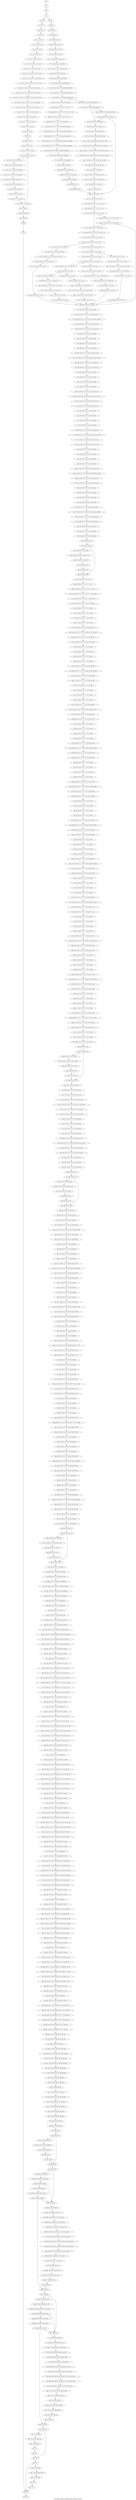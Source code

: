 digraph G {
graph [label="Control-flow-graph for register allocator (function _report)"]
0[label="0, 0: "];
1[label="1, 1: "];
2[label="2, 2: "];
3[label="3, 3: "];
4[label="4, 6: 0 1 "];
5[label="5, 7: 0 1 2 3 "];
6[label="6, 8: 0 1 2 3 "];
7[label="7, 9: 0 1 4 5 "];
8[label="8, 10: 0 1 4 5 6 7 "];
9[label="9, 11: 0 1 4 5 6 7 8 9 "];
10[label="10, 12: 0 1 4 5 8 9 "];
11[label="11, 13: 0 1 4 5 10 11 "];
12[label="12, 15: 0 1 4 5 10 11 12 13 "];
13[label="13, 16: 0 1 4 5 10 11 12 13 14 15 "];
14[label="14, 18: 0 1 4 5 10 11 14 15 16 17 "];
15[label="15, 19: 0 1 4 5 10 11 14 15 16 17 18 19 "];
16[label="16, 21: 0 1 4 5 10 11 14 15 18 19 20 21 "];
17[label="17, 22: 0 1 4 5 10 11 14 15 18 19 20 21 22 23 "];
18[label="18, 25: 0 1 4 5 10 11 14 15 18 19 22 23 24 25 "];
19[label="19, 26: 0 1 4 5 10 11 14 15 18 19 22 23 24 25 26 27 "];
20[label="20, 27: 0 1 4 5 10 11 14 15 18 19 22 23 24 25 26 27 28 29 "];
21[label="21, 28: 0 1 4 5 10 11 14 15 18 19 22 23 24 25 28 29 "];
22[label="22, 29: 0 1 10 11 14 15 18 19 22 23 24 25 28 29 "];
23[label="23, 30: 0 1 14 15 18 19 22 23 24 25 28 29 "];
24[label="24, 31: 0 1 18 19 22 23 24 25 28 29 "];
25[label="25, 32: 0 1 22 23 24 25 28 29 "];
26[label="26, 33: 0 1 24 25 28 29 "];
27[label="27, 34: 0 1 28 29 "];
28[label="28, 35: 0 1 "];
29[label="29, 39: 0 1 30 31 "];
30[label="30, 44: 30 31 32 33 "];
31[label="31, 732: 30 31 32 33 34 35 "];
32[label="32, 37: 30 31 32 33 34 35 "];
33[label="33, 41: 30 31 32 33 34 35 36 37 "];
34[label="34, 42: 30 31 32 33 34 35 36 37 38 "];
35[label="35, 43: 30 31 32 33 34 35 38 39 40 "];
36[label="36, 45: 30 31 32 33 34 35 39 40 41 42 "];
37[label="37, 46: 30 31 32 33 34 35 39 40 41 42 "];
38[label="38, 47: 30 31 32 33 34 35 41 42 "];
39[label="39, 48: 30 31 32 33 34 35 "];
40[label="40, 51: 30 31 32 33 34 35 "];
41[label="41, 53: 30 31 32 33 34 35 "];
42[label="42, 54: 30 31 32 33 34 35 "];
43[label="43, 57: 43 44 "];
44[label="44, 58: 43 44 45 46 "];
45[label="45, 59: 45 46 "];
46[label="46, 60: "];
47[label="47, 61: "];
48[label="48, 62: "];
49[label="49, 63: 47 "];
50[label="50, 64: 47 48 "];
51[label="51, 65: 48 49 50 "];
52[label="52, 67: 49 50 51 52 "];
53[label="53, 68: 49 50 51 52 53 54 "];
54[label="54, 69: 49 50 51 52 53 54 "];
55[label="55, 70: 49 50 51 52 55 56 "];
56[label="56, 71: 49 50 51 52 55 56 57 58 "];
57[label="57, 72: 49 50 51 52 57 58 59 60 "];
58[label="58, 73: 49 50 51 52 57 58 59 60 61 62 "];
59[label="59, 74: 49 50 51 52 57 58 61 62 "];
60[label="60, 75: 49 50 51 52 57 58 63 64 "];
61[label="61, 76: 49 50 51 52 57 58 63 64 65 66 "];
62[label="62, 735: 49 50 51 52 57 58 65 66 67 68 69 70 "];
63[label="63, 77: 49 50 51 52 57 58 65 66 67 68 69 70 "];
64[label="64, 78: 49 50 51 52 57 58 65 66 67 68 69 70 "];
65[label="65, 82: 49 50 51 52 57 58 67 68 69 70 "];
66[label="66, 83: 49 50 51 52 57 58 71 72 73 74 "];
67[label="67, 84: 49 50 51 52 57 58 71 72 73 74 75 76 77 78 "];
68[label="68, 85: 49 50 51 52 71 72 73 74 75 76 77 78 "];
69[label="69, 86: 49 50 51 52 71 72 73 74 79 80 81 82 "];
70[label="70, 87: 49 50 51 52 71 72 73 74 79 80 81 82 83 84 "];
71[label="71, 88: 49 50 51 52 71 72 73 74 79 80 81 82 83 84 85 86 "];
72[label="72, 89: 49 50 51 52 71 72 73 74 79 80 81 82 85 86 87 88 "];
73[label="73, 90: 49 50 51 52 71 72 73 74 79 80 81 82 85 86 87 88 89 90 "];
74[label="74, 91: 49 50 51 52 71 72 73 74 79 80 81 82 85 86 87 88 89 90 "];
75[label="75, 92: 49 50 51 52 79 80 81 82 85 86 87 88 89 90 "];
76[label="76, 93: 49 50 51 52 85 86 87 88 89 90 "];
77[label="77, 94: 49 50 51 52 87 88 89 90 "];
78[label="78, 95: 49 50 51 52 87 88 "];
79[label="79, 96: 49 50 51 52 87 88 91 92 "];
80[label="80, 97: 49 50 51 52 91 92 93 94 "];
81[label="81, 98: 49 50 51 52 93 94 "];
82[label="82, 99: 49 50 51 52 "];
83[label="83, 100: 49 50 51 52 "];
84[label="84, 101: 49 50 51 52 65 66 67 68 69 70 "];
85[label="85, 102: 49 50 51 52 65 66 67 68 69 70 "];
86[label="86, 105: 49 50 51 52 65 66 67 68 69 70 "];
87[label="87, 106: 49 50 51 52 67 68 69 70 "];
88[label="88, 108: 49 50 51 52 67 68 69 70 "];
89[label="89, 110: 49 50 51 52 67 68 69 70 "];
90[label="90, 111: 49 50 51 52 95 96 97 98 "];
91[label="91, 112: 49 50 51 52 95 96 97 98 99 100 "];
92[label="92, 113: 49 50 51 52 95 96 97 98 99 100 101 102 "];
93[label="93, 114: 49 50 51 52 95 96 97 98 101 102 103 104 "];
94[label="94, 115: 49 50 51 52 95 96 97 98 101 102 103 104 105 106 "];
95[label="95, 116: 49 50 51 52 95 96 97 98 101 102 103 104 105 106 "];
96[label="96, 117: 49 50 51 52 101 102 103 104 105 106 "];
97[label="97, 118: 49 50 51 52 103 104 105 106 "];
98[label="98, 119: 49 50 51 52 103 104 "];
99[label="99, 120: 49 50 51 52 103 104 107 108 "];
100[label="100, 121: 49 50 51 52 107 108 109 110 "];
101[label="101, 122: 49 50 51 52 109 110 "];
102[label="102, 123: 49 50 51 52 "];
103[label="103, 125: 49 50 51 52 "];
104[label="104, 127: 49 50 51 52 111 112 "];
105[label="105, 128: 49 50 51 52 111 112 113 114 "];
106[label="106, 736: 49 50 51 52 113 114 115 116 "];
107[label="107, 130: 49 50 51 52 113 114 115 116 "];
108[label="108, 134: 49 50 51 52 113 114 115 116 "];
109[label="109, 135: 49 50 51 52 113 114 115 116 "];
110[label="110, 137: 49 50 51 52 113 114 115 116 "];
111[label="111, 139: 49 50 51 52 113 114 115 116 117 118 "];
112[label="112, 140: 49 50 51 52 113 114 117 118 "];
113[label="113, 141: 49 50 51 52 113 114 117 118 "];
114[label="114, 142: 49 50 51 52 113 114 117 118 "];
115[label="115, 143: 49 50 51 52 113 114 117 118 "];
116[label="116, 144: 49 50 51 52 113 114 117 118 "];
117[label="117, 145: 49 50 51 52 113 114 117 118 "];
118[label="118, 146: 49 50 51 52 113 114 117 118 "];
119[label="119, 147: 49 50 51 52 113 114 "];
120[label="120, 148: 49 50 51 52 113 114 "];
121[label="121, 149: 49 50 51 52 113 114 "];
122[label="122, 150: 49 50 51 52 113 114 119 120 "];
123[label="123, 151: 49 50 51 52 113 114 119 120 121 122 "];
124[label="124, 152: 49 50 51 52 113 114 121 122 "];
125[label="125, 153: 49 50 51 52 113 114 "];
126[label="126, 154: 49 50 51 52 113 114 "];
127[label="127, 155: 49 50 51 52 113 114 "];
128[label="128, 156: 49 50 51 52 113 114 123 124 "];
129[label="129, 157: 49 50 51 52 113 114 123 124 125 126 "];
130[label="130, 158: 49 50 51 52 113 114 125 126 "];
131[label="131, 159: 49 50 51 52 113 114 "];
132[label="132, 160: 49 50 51 52 113 114 "];
133[label="133, 161: 49 50 51 52 113 114 "];
134[label="134, 162: 49 50 51 52 113 114 127 128 "];
135[label="135, 163: 49 50 51 52 113 114 127 128 129 130 "];
136[label="136, 164: 49 50 51 52 113 114 129 130 "];
137[label="137, 165: 49 50 51 52 113 114 "];
138[label="138, 166: 49 50 51 52 113 114 "];
139[label="139, 167: 49 50 51 52 113 114 "];
140[label="140, 168: 49 50 51 52 113 114 131 132 "];
141[label="141, 169: 49 50 51 52 113 114 131 132 133 134 "];
142[label="142, 170: 49 50 51 52 113 114 133 134 "];
143[label="143, 171: 49 50 51 52 113 114 "];
144[label="144, 172: 49 50 51 52 113 114 "];
145[label="145, 173: 49 50 51 52 113 114 "];
146[label="146, 174: 49 50 51 52 113 114 135 136 "];
147[label="147, 175: 49 50 51 52 113 114 135 136 137 138 "];
148[label="148, 176: 49 50 51 52 113 114 137 138 "];
149[label="149, 177: 49 50 51 52 113 114 "];
150[label="150, 180: 49 50 51 52 113 114 "];
151[label="151, 181: 49 50 51 52 113 114 139 140 "];
152[label="152, 182: 49 50 51 52 113 114 139 140 141 142 "];
153[label="153, 183: 49 50 51 52 113 114 141 142 143 144 145 146 "];
154[label="154, 184: 49 50 51 52 141 142 143 144 145 146 "];
155[label="155, 185: 49 50 51 52 141 142 143 144 145 146 "];
156[label="156, 186: 49 50 51 52 143 144 145 146 "];
157[label="157, 187: 49 50 51 52 143 144 145 146 "];
158[label="158, 188: 49 50 51 52 143 144 145 146 "];
159[label="159, 189: 49 50 51 52 143 144 145 146 "];
160[label="160, 190: 49 50 51 52 143 144 145 146 147 148 "];
161[label="161, 191: 49 50 51 52 143 144 145 146 147 148 149 150 "];
162[label="162, 193: 49 50 51 52 143 144 145 146 149 150 "];
163[label="163, 194: 49 50 51 52 143 144 145 146 149 150 "];
164[label="164, 195: 49 50 51 52 143 144 145 146 "];
165[label="165, 196: 49 50 51 52 143 144 145 146 "];
166[label="166, 197: 49 50 51 52 143 144 145 146 "];
167[label="167, 198: 49 50 51 52 143 144 145 146 "];
168[label="168, 199: 49 50 51 52 143 144 145 146 151 152 "];
169[label="169, 200: 49 50 51 52 143 144 145 146 151 152 153 154 "];
170[label="170, 202: 49 50 51 52 143 144 145 146 153 154 "];
171[label="171, 203: 49 50 51 52 143 144 145 146 153 154 "];
172[label="172, 204: 49 50 51 52 143 144 145 146 "];
173[label="173, 205: 49 50 51 52 143 144 145 146 "];
174[label="174, 206: 49 50 51 52 143 144 145 146 "];
175[label="175, 207: 49 50 51 52 143 144 145 146 "];
176[label="176, 208: 49 50 51 52 143 144 145 146 155 156 "];
177[label="177, 209: 49 50 51 52 143 144 145 146 155 156 157 158 "];
178[label="178, 211: 49 50 51 52 143 144 145 146 157 158 "];
179[label="179, 212: 49 50 51 52 143 144 145 146 157 158 "];
180[label="180, 213: 49 50 51 52 143 144 145 146 "];
181[label="181, 214: 49 50 51 52 143 144 145 146 "];
182[label="182, 215: 49 50 51 52 143 144 145 146 "];
183[label="183, 216: 49 50 51 52 143 144 145 146 "];
184[label="184, 217: 49 50 51 52 143 144 145 146 159 160 "];
185[label="185, 218: 49 50 51 52 143 144 145 146 159 160 161 162 "];
186[label="186, 220: 49 50 51 52 143 144 145 146 161 162 "];
187[label="187, 221: 49 50 51 52 143 144 145 146 161 162 "];
188[label="188, 222: 49 50 51 52 143 144 145 146 "];
189[label="189, 223: 49 50 51 52 143 144 145 146 "];
190[label="190, 224: 49 50 51 52 143 144 145 146 "];
191[label="191, 225: 49 50 51 52 143 144 145 146 "];
192[label="192, 226: 49 50 51 52 143 144 145 146 163 164 "];
193[label="193, 227: 49 50 51 52 143 144 145 146 163 164 165 166 "];
194[label="194, 229: 49 50 51 52 143 144 145 146 165 166 "];
195[label="195, 230: 49 50 51 52 143 144 145 146 165 166 "];
196[label="196, 231: 49 50 51 52 143 144 145 146 "];
197[label="197, 232: 49 50 51 52 143 144 145 146 "];
198[label="198, 233: 49 50 51 52 143 144 145 146 "];
199[label="199, 234: 49 50 51 52 "];
200[label="200, 235: 49 50 51 52 "];
201[label="201, 238: 49 50 51 52 167 168 "];
202[label="202, 239: 49 50 51 52 167 168 169 170 "];
203[label="203, 240: 49 50 51 52 169 170 "];
204[label="204, 241: 49 50 51 52 "];
205[label="205, 243: 49 50 51 52 "];
206[label="206, 244: 49 50 51 52 "];
207[label="207, 247: 49 50 51 52 171 172 "];
208[label="208, 249: 49 50 51 52 171 172 173 174 "];
209[label="209, 250: 49 50 51 52 171 172 173 174 175 176 "];
210[label="210, 251: 49 50 51 52 171 172 175 176 177 178 179 180 "];
211[label="211, 252: 49 50 51 52 175 176 177 178 179 180 "];
212[label="212, 253: 49 50 51 52 175 176 177 178 179 180 "];
213[label="213, 254: 49 50 51 52 177 178 179 180 "];
214[label="214, 255: 49 50 51 52 177 178 179 180 "];
215[label="215, 256: 49 50 51 52 177 178 179 180 "];
216[label="216, 257: 49 50 51 52 177 178 179 180 "];
217[label="217, 258: 49 50 51 52 177 178 179 180 181 182 "];
218[label="218, 259: 49 50 51 52 177 178 179 180 181 182 183 184 "];
219[label="219, 261: 49 50 51 52 177 178 179 180 183 184 "];
220[label="220, 262: 49 50 51 52 177 178 179 180 183 184 "];
221[label="221, 263: 49 50 51 52 177 178 179 180 "];
222[label="222, 264: 49 50 51 52 177 178 179 180 "];
223[label="223, 265: 49 50 51 52 177 178 179 180 "];
224[label="224, 266: 49 50 51 52 177 178 179 180 "];
225[label="225, 267: 49 50 51 52 177 178 179 180 185 186 "];
226[label="226, 268: 49 50 51 52 177 178 179 180 185 186 187 188 "];
227[label="227, 270: 49 50 51 52 177 178 179 180 187 188 "];
228[label="228, 271: 49 50 51 52 177 178 179 180 187 188 "];
229[label="229, 272: 49 50 51 52 177 178 179 180 "];
230[label="230, 273: 49 50 51 52 177 178 179 180 "];
231[label="231, 274: 49 50 51 52 177 178 179 180 "];
232[label="232, 275: 49 50 51 52 177 178 179 180 "];
233[label="233, 276: 49 50 51 52 177 178 179 180 189 190 "];
234[label="234, 277: 49 50 51 52 177 178 179 180 189 190 191 192 "];
235[label="235, 279: 49 50 51 52 177 178 179 180 191 192 "];
236[label="236, 280: 49 50 51 52 177 178 179 180 191 192 "];
237[label="237, 281: 49 50 51 52 177 178 179 180 "];
238[label="238, 282: 49 50 51 52 177 178 179 180 "];
239[label="239, 283: 49 50 51 52 177 178 179 180 "];
240[label="240, 284: 49 50 51 52 177 178 179 180 "];
241[label="241, 285: 49 50 51 52 177 178 179 180 193 194 "];
242[label="242, 286: 49 50 51 52 177 178 179 180 193 194 195 196 "];
243[label="243, 288: 49 50 51 52 177 178 179 180 195 196 "];
244[label="244, 289: 49 50 51 52 177 178 179 180 195 196 "];
245[label="245, 290: 49 50 51 52 177 178 179 180 "];
246[label="246, 291: 49 50 51 52 177 178 179 180 "];
247[label="247, 292: 49 50 51 52 177 178 179 180 "];
248[label="248, 293: 49 50 51 52 177 178 179 180 "];
249[label="249, 294: 49 50 51 52 177 178 179 180 197 198 "];
250[label="250, 295: 49 50 51 52 177 178 179 180 197 198 199 200 "];
251[label="251, 297: 49 50 51 52 177 178 179 180 199 200 "];
252[label="252, 298: 49 50 51 52 177 178 179 180 199 200 "];
253[label="253, 299: 49 50 51 52 177 178 179 180 "];
254[label="254, 300: 49 50 51 52 177 178 179 180 "];
255[label="255, 301: 49 50 51 52 177 178 179 180 "];
256[label="256, 302: 49 50 51 52 177 178 179 180 "];
257[label="257, 303: 49 50 51 52 177 178 179 180 201 202 "];
258[label="258, 304: 49 50 51 52 177 178 179 180 201 202 203 204 "];
259[label="259, 306: 49 50 51 52 177 178 179 180 203 204 "];
260[label="260, 307: 49 50 51 52 177 178 179 180 203 204 "];
261[label="261, 308: 49 50 51 52 177 178 179 180 "];
262[label="262, 309: 49 50 51 52 177 178 179 180 "];
263[label="263, 310: 49 50 51 52 177 178 179 180 "];
264[label="264, 311: 49 50 51 52 177 178 179 180 "];
265[label="265, 312: 49 50 51 52 177 178 179 180 205 206 "];
266[label="266, 313: 49 50 51 52 177 178 179 180 205 206 207 208 "];
267[label="267, 315: 49 50 51 52 177 178 179 180 207 208 "];
268[label="268, 316: 49 50 51 52 177 178 179 180 207 208 "];
269[label="269, 317: 49 50 51 52 177 178 179 180 "];
270[label="270, 318: 49 50 51 52 177 178 179 180 "];
271[label="271, 319: 49 50 51 52 177 178 179 180 "];
272[label="272, 320: 49 50 51 52 177 178 179 180 "];
273[label="273, 321: 49 50 51 52 177 178 179 180 209 210 "];
274[label="274, 322: 49 50 51 52 177 178 179 180 209 210 211 212 "];
275[label="275, 324: 49 50 51 52 177 178 179 180 211 212 "];
276[label="276, 325: 49 50 51 52 177 178 179 180 211 212 "];
277[label="277, 326: 49 50 51 52 177 178 179 180 "];
278[label="278, 327: 49 50 51 52 177 178 179 180 "];
279[label="279, 328: 49 50 51 52 177 178 179 180 "];
280[label="280, 329: 49 50 51 52 177 178 179 180 "];
281[label="281, 330: 49 50 51 52 177 178 179 180 213 214 "];
282[label="282, 331: 49 50 51 52 177 178 179 180 213 214 215 216 "];
283[label="283, 333: 49 50 51 52 177 178 179 180 215 216 "];
284[label="284, 334: 49 50 51 52 177 178 179 180 215 216 "];
285[label="285, 335: 49 50 51 52 177 178 179 180 "];
286[label="286, 336: 49 50 51 52 177 178 179 180 "];
287[label="287, 337: 49 50 51 52 177 178 179 180 "];
288[label="288, 338: 49 50 51 52 177 178 179 180 "];
289[label="289, 339: 49 50 51 52 177 178 179 180 217 218 "];
290[label="290, 340: 49 50 51 52 177 178 179 180 217 218 219 220 "];
291[label="291, 342: 49 50 51 52 177 178 179 180 219 220 "];
292[label="292, 343: 49 50 51 52 177 178 179 180 219 220 "];
293[label="293, 344: 49 50 51 52 177 178 179 180 "];
294[label="294, 345: 49 50 51 52 177 178 179 180 "];
295[label="295, 346: 49 50 51 52 177 178 179 180 "];
296[label="296, 347: 49 50 51 52 177 178 179 180 "];
297[label="297, 348: 49 50 51 52 177 178 179 180 221 222 "];
298[label="298, 349: 49 50 51 52 177 178 179 180 221 222 223 224 "];
299[label="299, 351: 49 50 51 52 177 178 179 180 223 224 "];
300[label="300, 352: 49 50 51 52 177 178 179 180 223 224 "];
301[label="301, 353: 49 50 51 52 177 178 179 180 "];
302[label="302, 354: 49 50 51 52 177 178 179 180 "];
303[label="303, 355: 49 50 51 52 177 178 179 180 "];
304[label="304, 356: 49 50 51 52 "];
305[label="305, 357: 49 50 51 52 "];
306[label="306, 360: 49 50 51 52 225 226 "];
307[label="307, 361: 49 50 51 52 225 226 227 228 "];
308[label="308, 362: 49 50 51 52 227 228 "];
309[label="309, 363: 49 50 51 52 "];
310[label="310, 365: 49 50 51 52 "];
311[label="311, 366: 49 50 51 52 "];
312[label="312, 368: 49 50 51 52 229 230 "];
313[label="313, 369: 49 50 51 52 229 230 231 232 "];
314[label="314, 371: 49 50 51 52 231 232 233 234 "];
315[label="315, 372: 49 50 51 52 231 232 233 234 235 236 "];
316[label="316, 373: 49 50 51 52 231 232 235 236 237 238 239 240 "];
317[label="317, 374: 49 50 51 52 235 236 237 238 239 240 "];
318[label="318, 375: 49 50 51 52 235 236 237 238 239 240 "];
319[label="319, 376: 49 50 51 52 237 238 239 240 "];
320[label="320, 377: 49 50 51 52 237 238 239 240 "];
321[label="321, 378: 49 50 51 52 237 238 239 240 "];
322[label="322, 379: 49 50 51 52 237 238 239 240 "];
323[label="323, 380: 49 50 51 52 237 238 239 240 241 242 "];
324[label="324, 381: 49 50 51 52 237 238 239 240 241 242 243 244 "];
325[label="325, 383: 49 50 51 52 237 238 239 240 243 244 "];
326[label="326, 384: 49 50 51 52 237 238 239 240 243 244 "];
327[label="327, 385: 49 50 51 52 237 238 239 240 "];
328[label="328, 386: 49 50 51 52 237 238 239 240 "];
329[label="329, 387: 49 50 51 52 237 238 239 240 "];
330[label="330, 388: 49 50 51 52 "];
331[label="331, 389: 49 50 51 52 "];
332[label="332, 392: 49 50 51 52 245 246 "];
333[label="333, 393: 49 50 51 52 245 246 247 248 "];
334[label="334, 394: 49 50 51 52 247 248 "];
335[label="335, 395: 49 50 51 52 "];
336[label="336, 397: 49 50 51 52 "];
337[label="337, 398: 49 50 51 52 "];
338[label="338, 400: 49 50 51 52 249 250 "];
339[label="339, 401: 49 50 51 52 249 250 251 252 "];
340[label="340, 403: 49 50 51 52 251 252 253 254 "];
341[label="341, 404: 49 50 51 52 251 252 253 254 255 256 "];
342[label="342, 405: 49 50 51 52 251 252 255 256 257 258 259 260 "];
343[label="343, 406: 49 50 51 52 255 256 257 258 259 260 "];
344[label="344, 407: 49 50 51 52 255 256 257 258 259 260 "];
345[label="345, 408: 49 50 51 52 257 258 259 260 "];
346[label="346, 409: 49 50 51 52 257 258 259 260 "];
347[label="347, 410: 49 50 51 52 257 258 259 260 "];
348[label="348, 411: 49 50 51 52 257 258 259 260 "];
349[label="349, 412: 49 50 51 52 257 258 259 260 261 262 "];
350[label="350, 413: 49 50 51 52 257 258 259 260 261 262 263 264 "];
351[label="351, 415: 49 50 51 52 257 258 259 260 263 264 "];
352[label="352, 416: 49 50 51 52 257 258 259 260 263 264 "];
353[label="353, 417: 49 50 51 52 257 258 259 260 "];
354[label="354, 418: 49 50 51 52 257 258 259 260 "];
355[label="355, 419: 49 50 51 52 257 258 259 260 "];
356[label="356, 420: 49 50 51 52 257 258 259 260 "];
357[label="357, 421: 49 50 51 52 257 258 259 260 265 266 "];
358[label="358, 422: 49 50 51 52 257 258 259 260 265 266 267 268 "];
359[label="359, 424: 49 50 51 52 257 258 259 260 267 268 "];
360[label="360, 425: 49 50 51 52 257 258 259 260 267 268 "];
361[label="361, 426: 49 50 51 52 257 258 259 260 "];
362[label="362, 427: 49 50 51 52 257 258 259 260 "];
363[label="363, 428: 49 50 51 52 257 258 259 260 "];
364[label="364, 429: 49 50 51 52 257 258 259 260 "];
365[label="365, 430: 49 50 51 52 257 258 259 260 269 270 "];
366[label="366, 431: 49 50 51 52 257 258 259 260 269 270 271 272 "];
367[label="367, 433: 49 50 51 52 257 258 259 260 271 272 "];
368[label="368, 434: 49 50 51 52 257 258 259 260 271 272 "];
369[label="369, 435: 49 50 51 52 257 258 259 260 "];
370[label="370, 436: 49 50 51 52 257 258 259 260 "];
371[label="371, 437: 49 50 51 52 257 258 259 260 "];
372[label="372, 438: 49 50 51 52 257 258 259 260 "];
373[label="373, 439: 49 50 51 52 257 258 259 260 273 274 "];
374[label="374, 440: 49 50 51 52 257 258 259 260 273 274 275 276 "];
375[label="375, 442: 49 50 51 52 257 258 259 260 275 276 "];
376[label="376, 443: 49 50 51 52 257 258 259 260 275 276 "];
377[label="377, 444: 49 50 51 52 257 258 259 260 "];
378[label="378, 445: 49 50 51 52 257 258 259 260 "];
379[label="379, 446: 49 50 51 52 257 258 259 260 "];
380[label="380, 447: 49 50 51 52 257 258 259 260 "];
381[label="381, 448: 49 50 51 52 257 258 259 260 277 278 "];
382[label="382, 449: 49 50 51 52 257 258 259 260 277 278 279 280 "];
383[label="383, 451: 49 50 51 52 257 258 259 260 279 280 "];
384[label="384, 452: 49 50 51 52 257 258 259 260 279 280 "];
385[label="385, 453: 49 50 51 52 257 258 259 260 "];
386[label="386, 454: 49 50 51 52 257 258 259 260 "];
387[label="387, 455: 49 50 51 52 257 258 259 260 "];
388[label="388, 456: 49 50 51 52 257 258 259 260 "];
389[label="389, 457: 49 50 51 52 257 258 259 260 281 282 "];
390[label="390, 458: 49 50 51 52 257 258 259 260 281 282 283 284 "];
391[label="391, 460: 49 50 51 52 257 258 259 260 283 284 "];
392[label="392, 461: 49 50 51 52 257 258 259 260 283 284 "];
393[label="393, 462: 49 50 51 52 257 258 259 260 "];
394[label="394, 463: 49 50 51 52 257 258 259 260 "];
395[label="395, 464: 49 50 51 52 257 258 259 260 "];
396[label="396, 465: 49 50 51 52 257 258 259 260 "];
397[label="397, 466: 49 50 51 52 257 258 259 260 285 286 "];
398[label="398, 467: 49 50 51 52 257 258 259 260 285 286 287 288 "];
399[label="399, 469: 49 50 51 52 257 258 259 260 287 288 "];
400[label="400, 470: 49 50 51 52 257 258 259 260 287 288 "];
401[label="401, 471: 49 50 51 52 257 258 259 260 "];
402[label="402, 472: 49 50 51 52 257 258 259 260 "];
403[label="403, 473: 49 50 51 52 257 258 259 260 "];
404[label="404, 474: 49 50 51 52 "];
405[label="405, 475: 49 50 51 52 "];
406[label="406, 478: 49 50 51 52 289 290 "];
407[label="407, 479: 49 50 51 52 289 290 291 292 "];
408[label="408, 480: 49 50 51 52 291 292 "];
409[label="409, 481: 49 50 51 52 "];
410[label="410, 483: 49 50 51 52 "];
411[label="411, 484: 49 50 51 52 "];
412[label="412, 485: 49 50 51 52 293 294 "];
413[label="413, 486: 49 50 51 52 293 294 295 296 "];
414[label="414, 488: 49 50 51 52 295 296 297 298 "];
415[label="415, 490: 49 50 51 52 295 296 297 298 299 "];
416[label="416, 491: 49 50 51 52 295 296 297 298 299 300 301 "];
417[label="417, 492: 49 50 51 52 295 296 297 298 300 301 "];
418[label="418, 493: 49 50 51 52 295 296 297 298 300 301 "];
419[label="419, 494: 49 50 51 52 297 298 300 301 "];
420[label="420, 495: 49 50 51 52 297 298 300 301 "];
421[label="421, 496: 49 50 51 52 297 298 "];
422[label="422, 497: 49 50 51 52 297 298 302 303 "];
423[label="423, 498: 49 50 51 52 297 298 302 303 304 305 "];
424[label="424, 501: 49 50 51 52 297 298 304 305 306 307 "];
425[label="425, 502: 49 50 51 52 297 298 304 305 306 307 308 "];
426[label="426, 503: 49 50 51 52 297 298 304 305 306 307 308 309 310 "];
427[label="427, 504: 49 50 51 52 297 298 304 305 306 307 309 310 "];
428[label="428, 505: 49 50 51 52 297 298 304 305 306 307 309 310 "];
429[label="429, 506: 49 50 51 52 297 298 306 307 309 310 "];
430[label="430, 507: 49 50 51 52 297 298 306 307 309 310 "];
431[label="431, 508: 49 50 51 52 297 298 306 307 "];
432[label="432, 509: 49 50 51 52 297 298 306 307 311 312 "];
433[label="433, 510: 49 50 51 52 297 298 306 307 311 312 313 314 "];
434[label="434, 513: 49 50 51 52 297 298 306 307 313 314 315 316 "];
435[label="435, 514: 49 50 51 52 297 298 306 307 313 314 315 316 317 "];
436[label="436, 515: 49 50 51 52 297 298 306 307 313 314 317 318 319 "];
437[label="437, 516: 49 50 51 52 297 298 306 307 313 314 318 319 "];
438[label="438, 517: 49 50 51 52 297 298 306 307 313 314 318 319 "];
439[label="439, 518: 49 50 51 52 297 298 306 307 318 319 "];
440[label="440, 519: 49 50 51 52 297 298 306 307 318 319 "];
441[label="441, 520: 49 50 51 52 297 298 306 307 "];
442[label="442, 521: 49 50 51 52 297 298 306 307 320 321 "];
443[label="443, 522: 49 50 51 52 297 298 306 307 320 321 322 323 "];
444[label="444, 525: 49 50 51 52 297 298 306 307 322 323 324 325 "];
445[label="445, 526: 49 50 51 52 297 298 306 307 322 323 324 325 326 "];
446[label="446, 527: 49 50 51 52 297 298 306 307 322 323 326 327 328 "];
447[label="447, 528: 49 50 51 52 297 298 306 307 322 323 327 328 "];
448[label="448, 529: 49 50 51 52 297 298 306 307 322 323 327 328 "];
449[label="449, 530: 49 50 51 52 297 298 306 307 327 328 "];
450[label="450, 531: 49 50 51 52 297 298 306 307 327 328 "];
451[label="451, 532: 49 50 51 52 297 298 306 307 "];
452[label="452, 533: 49 50 51 52 297 298 306 307 329 330 "];
453[label="453, 534: 49 50 51 52 297 298 306 307 329 330 331 332 "];
454[label="454, 537: 49 50 51 52 297 298 306 307 331 332 333 334 "];
455[label="455, 538: 49 50 51 52 297 298 306 307 331 332 333 334 335 "];
456[label="456, 539: 49 50 51 52 297 298 306 307 331 332 335 336 337 "];
457[label="457, 540: 49 50 51 52 297 298 306 307 331 332 336 337 "];
458[label="458, 541: 49 50 51 52 297 298 306 307 331 332 336 337 "];
459[label="459, 542: 49 50 51 52 297 298 306 307 336 337 "];
460[label="460, 543: 49 50 51 52 297 298 306 307 336 337 "];
461[label="461, 544: 49 50 51 52 297 298 306 307 "];
462[label="462, 545: 49 50 51 52 297 298 306 307 338 339 "];
463[label="463, 546: 49 50 51 52 297 298 306 307 338 339 340 341 "];
464[label="464, 549: 49 50 51 52 297 298 306 307 340 341 342 343 "];
465[label="465, 550: 49 50 51 52 297 298 306 307 340 341 342 343 344 "];
466[label="466, 551: 49 50 51 52 297 298 306 307 340 341 344 345 346 "];
467[label="467, 552: 49 50 51 52 297 298 306 307 340 341 345 346 "];
468[label="468, 553: 49 50 51 52 297 298 306 307 340 341 345 346 "];
469[label="469, 554: 49 50 51 52 297 298 306 307 345 346 "];
470[label="470, 555: 49 50 51 52 297 298 306 307 345 346 "];
471[label="471, 556: 49 50 51 52 297 298 306 307 "];
472[label="472, 557: 49 50 51 52 297 298 306 307 347 348 "];
473[label="473, 558: 49 50 51 52 297 298 306 307 347 348 349 350 "];
474[label="474, 561: 49 50 51 52 297 298 306 307 349 350 351 352 "];
475[label="475, 562: 49 50 51 52 297 298 306 307 349 350 351 352 353 "];
476[label="476, 563: 49 50 51 52 297 298 306 307 349 350 353 354 355 "];
477[label="477, 564: 49 50 51 52 297 298 306 307 349 350 354 355 "];
478[label="478, 565: 49 50 51 52 297 298 306 307 349 350 354 355 "];
479[label="479, 566: 49 50 51 52 297 298 306 307 354 355 "];
480[label="480, 567: 49 50 51 52 297 298 306 307 354 355 "];
481[label="481, 568: 49 50 51 52 297 298 306 307 "];
482[label="482, 569: 49 50 51 52 297 298 306 307 356 357 "];
483[label="483, 570: 49 50 51 52 297 298 306 307 356 357 358 359 "];
484[label="484, 573: 49 50 51 52 297 298 306 307 358 359 360 361 "];
485[label="485, 574: 49 50 51 52 297 298 306 307 358 359 360 361 362 "];
486[label="486, 575: 49 50 51 52 297 298 306 307 358 359 362 363 364 "];
487[label="487, 576: 49 50 51 52 297 298 306 307 358 359 363 364 "];
488[label="488, 577: 49 50 51 52 297 298 306 307 358 359 363 364 "];
489[label="489, 578: 49 50 51 52 297 298 306 307 363 364 "];
490[label="490, 579: 49 50 51 52 297 298 306 307 363 364 "];
491[label="491, 580: 49 50 51 52 297 298 306 307 "];
492[label="492, 581: 49 50 51 52 297 298 306 307 365 366 "];
493[label="493, 582: 49 50 51 52 297 298 306 307 365 366 367 368 "];
494[label="494, 585: 49 50 51 52 297 298 306 307 367 368 369 370 "];
495[label="495, 586: 49 50 51 52 297 298 306 307 367 368 369 370 371 "];
496[label="496, 587: 49 50 51 52 297 298 306 307 367 368 371 372 373 "];
497[label="497, 588: 49 50 51 52 297 298 306 307 367 368 372 373 "];
498[label="498, 589: 49 50 51 52 297 298 306 307 367 368 372 373 "];
499[label="499, 590: 49 50 51 52 297 298 306 307 372 373 "];
500[label="500, 591: 49 50 51 52 297 298 306 307 372 373 "];
501[label="501, 592: 49 50 51 52 297 298 306 307 "];
502[label="502, 593: 49 50 51 52 297 298 306 307 374 375 "];
503[label="503, 594: 49 50 51 52 297 298 306 307 374 375 376 377 "];
504[label="504, 597: 49 50 51 52 297 298 306 307 376 377 378 379 "];
505[label="505, 598: 49 50 297 298 306 307 376 377 378 379 380 "];
506[label="506, 599: 49 50 297 298 306 307 376 377 380 381 382 "];
507[label="507, 600: 49 50 297 298 306 307 376 377 381 382 "];
508[label="508, 601: 49 50 297 298 306 307 376 377 381 382 "];
509[label="509, 602: 49 50 297 298 306 307 381 382 "];
510[label="510, 603: 49 50 297 298 306 307 381 382 "];
511[label="511, 604: 49 50 297 298 306 307 "];
512[label="512, 605: 49 50 297 298 306 307 383 384 "];
513[label="513, 606: 49 50 297 298 306 307 383 384 385 386 "];
514[label="514, 610: 49 50 297 298 306 307 385 386 387 "];
515[label="515, 611: 49 50 306 307 385 386 387 388 389 "];
516[label="516, 612: 49 50 306 307 385 386 388 389 "];
517[label="517, 613: 49 50 306 307 385 386 388 389 "];
518[label="518, 614: 49 50 306 307 388 389 "];
519[label="519, 615: 49 50 306 307 388 389 "];
520[label="520, 616: 49 50 306 307 "];
521[label="521, 617: 49 50 306 307 390 391 "];
522[label="522, 618: 49 50 306 307 390 391 392 393 "];
523[label="523, 622: 49 50 306 307 392 393 394 "];
524[label="524, 623: 49 50 392 393 394 395 396 "];
525[label="525, 624: 49 50 392 393 395 396 "];
526[label="526, 625: 49 50 392 393 395 396 "];
527[label="527, 626: 49 50 395 396 "];
528[label="528, 627: 49 50 395 396 "];
529[label="529, 628: 49 50 "];
530[label="530, 629: 49 50 "];
531[label="531, 632: 49 50 397 398 "];
532[label="532, 633: 49 50 397 398 399 400 "];
533[label="533, 634: 49 50 399 400 "];
534[label="534, 635: 49 50 "];
535[label="535, 637: 49 50 "];
536[label="536, 638: 49 50 "];
537[label="537, 639: 49 50 "];
538[label="538, 642: 49 50 401 402 "];
539[label="539, 644: 49 50 401 402 403 404 "];
540[label="540, 645: 49 50 403 404 "];
541[label="541, 649: 49 50 405 406 "];
542[label="542, 650: 49 50 405 406 407 408 "];
543[label="543, 651: 49 50 407 408 "];
544[label="544, 653: 49 50 "];
545[label="545, 654: 49 50 409 410 "];
546[label="546, 655: 49 50 409 410 411 412 "];
547[label="547, 656: 49 50 409 410 411 412 413 414 "];
548[label="548, 659: 49 50 409 410 413 414 415 416 "];
549[label="549, 660: 49 50 413 414 415 416 417 418 "];
550[label="550, 661: 49 50 413 414 415 416 417 418 419 420 "];
551[label="551, 662: 49 50 413 414 415 416 419 420 421 422 "];
552[label="552, 663: 49 50 413 414 415 416 419 420 421 422 423 424 "];
553[label="553, 664: 49 50 413 414 415 416 419 420 421 422 423 424 "];
554[label="554, 665: 49 50 415 416 419 420 421 422 423 424 "];
555[label="555, 666: 49 50 419 420 421 422 423 424 "];
556[label="556, 667: 49 50 421 422 423 424 "];
557[label="557, 668: 49 50 421 422 "];
558[label="558, 669: 49 50 421 422 425 426 "];
559[label="559, 670: 49 50 425 426 427 428 "];
560[label="560, 671: 49 50 427 428 "];
561[label="561, 672: 49 50 "];
562[label="562, 673: 49 50 "];
563[label="563, 674: 49 50 "];
564[label="564, 677: 49 50 429 430 "];
565[label="565, 678: 49 50 429 430 431 432 "];
566[label="566, 679: 49 50 429 430 431 432 433 434 "];
567[label="567, 680: 49 50 429 430 433 434 "];
568[label="568, 684: 49 50 429 430 435 436 "];
569[label="569, 685: 49 50 435 436 437 438 "];
570[label="570, 686: 49 50 437 438 "];
571[label="571, 688: 49 50 "];
572[label="572, 689: 49 50 439 440 "];
573[label="573, 690: 49 50 439 440 441 442 "];
574[label="574, 691: 49 50 439 440 441 442 443 444 "];
575[label="575, 693: 49 50 439 440 443 444 445 446 "];
576[label="576, 694: 49 50 443 444 445 446 447 448 "];
577[label="577, 695: 49 50 443 444 447 448 449 450 "];
578[label="578, 696: 49 50 443 444 447 448 449 450 451 452 "];
579[label="579, 697: 49 50 443 444 447 448 451 452 453 454 "];
580[label="580, 698: 49 50 443 444 447 448 451 452 453 454 455 456 "];
581[label="581, 699: 49 50 443 444 447 448 451 452 453 454 455 456 "];
582[label="582, 700: 49 50 447 448 451 452 453 454 455 456 "];
583[label="583, 701: 49 50 451 452 453 454 455 456 "];
584[label="584, 702: 49 50 453 454 455 456 "];
585[label="585, 703: 49 50 453 454 "];
586[label="586, 704: 49 50 453 454 457 458 "];
587[label="587, 705: 49 50 457 458 459 460 "];
588[label="588, 706: 49 50 459 460 "];
589[label="589, 707: 49 50 "];
590[label="590, 708: 49 50 "];
591[label="591, 709: 49 50 "];
592[label="592, 712: 461 462 "];
593[label="593, 713: 461 462 463 464 "];
594[label="594, 714: 463 464 "];
595[label="595, 715: "];
596[label="596, 717: "];
597[label="597, 718: "];
598[label="598, 719: "];
599[label="599, 722: 465 466 "];
600[label="600, 723: 465 466 467 468 "];
601[label="601, 724: 467 468 "];
602[label="602, 725: "];
603[label="603, 727: "];
604[label="604, 729: "];
605[label="605, 730: "];
0->1 ;
1->2 ;
2->3 ;
3->4 ;
3->48 ;
4->5 ;
5->6 ;
6->7 ;
7->8 ;
8->9 ;
9->10 ;
10->11 ;
11->12 ;
12->13 ;
13->14 ;
14->15 ;
15->16 ;
16->17 ;
17->18 ;
18->19 ;
19->20 ;
20->21 ;
21->22 ;
22->23 ;
23->24 ;
24->25 ;
25->26 ;
26->27 ;
27->28 ;
28->29 ;
29->30 ;
30->31 ;
31->32 ;
32->33 ;
33->34 ;
34->35 ;
35->36 ;
36->37 ;
37->38 ;
38->39 ;
39->40 ;
40->41 ;
41->42 ;
42->43 ;
42->32 ;
43->44 ;
44->45 ;
45->46 ;
46->47 ;
47->604 ;
48->49 ;
49->50 ;
50->51 ;
51->52 ;
52->53 ;
53->54 ;
54->55 ;
55->56 ;
56->57 ;
57->58 ;
58->59 ;
59->60 ;
60->61 ;
61->62 ;
62->63 ;
63->64 ;
64->65 ;
64->84 ;
65->66 ;
66->67 ;
67->68 ;
68->69 ;
69->70 ;
70->71 ;
71->72 ;
72->73 ;
73->74 ;
74->75 ;
75->76 ;
76->77 ;
77->78 ;
78->79 ;
79->80 ;
80->81 ;
81->82 ;
82->83 ;
83->103 ;
84->85 ;
85->86 ;
85->88 ;
86->87 ;
87->88 ;
87->103 ;
88->89 ;
89->90 ;
90->91 ;
91->92 ;
92->93 ;
93->94 ;
94->95 ;
95->96 ;
96->97 ;
97->98 ;
98->99 ;
99->100 ;
100->101 ;
101->102 ;
102->103 ;
103->104 ;
104->105 ;
105->106 ;
106->107 ;
107->108 ;
107->110 ;
108->109 ;
109->110 ;
109->150 ;
110->111 ;
111->112 ;
112->113 ;
113->114 ;
113->121 ;
114->115 ;
115->116 ;
115->127 ;
116->117 ;
117->118 ;
117->133 ;
118->119 ;
119->120 ;
119->139 ;
120->145 ;
121->122 ;
122->123 ;
123->124 ;
124->125 ;
125->126 ;
126->150 ;
127->128 ;
128->129 ;
129->130 ;
130->131 ;
131->132 ;
132->150 ;
133->134 ;
134->135 ;
135->136 ;
136->137 ;
137->138 ;
138->150 ;
139->140 ;
140->141 ;
141->142 ;
142->143 ;
143->144 ;
144->150 ;
145->146 ;
146->147 ;
147->148 ;
148->149 ;
149->150 ;
150->151 ;
151->152 ;
152->153 ;
153->154 ;
154->155 ;
155->156 ;
156->157 ;
157->158 ;
158->159 ;
159->160 ;
160->161 ;
161->162 ;
162->163 ;
163->164 ;
164->165 ;
165->166 ;
166->167 ;
167->168 ;
168->169 ;
169->170 ;
170->171 ;
171->172 ;
172->173 ;
173->174 ;
174->175 ;
175->176 ;
176->177 ;
177->178 ;
178->179 ;
179->180 ;
180->181 ;
181->182 ;
182->183 ;
183->184 ;
184->185 ;
185->186 ;
186->187 ;
187->188 ;
188->189 ;
189->190 ;
190->191 ;
191->192 ;
192->193 ;
193->194 ;
194->195 ;
195->196 ;
196->197 ;
197->198 ;
198->199 ;
199->200 ;
200->201 ;
200->206 ;
201->202 ;
202->203 ;
203->204 ;
204->205 ;
205->206 ;
206->207 ;
207->208 ;
208->209 ;
209->210 ;
210->211 ;
211->212 ;
212->213 ;
213->214 ;
214->215 ;
215->216 ;
216->217 ;
217->218 ;
218->219 ;
219->220 ;
220->221 ;
221->222 ;
222->223 ;
223->224 ;
224->225 ;
225->226 ;
226->227 ;
227->228 ;
228->229 ;
229->230 ;
230->231 ;
231->232 ;
232->233 ;
233->234 ;
234->235 ;
235->236 ;
236->237 ;
237->238 ;
238->239 ;
239->240 ;
240->241 ;
241->242 ;
242->243 ;
243->244 ;
244->245 ;
245->246 ;
246->247 ;
247->248 ;
248->249 ;
249->250 ;
250->251 ;
251->252 ;
252->253 ;
253->254 ;
254->255 ;
255->256 ;
256->257 ;
257->258 ;
258->259 ;
259->260 ;
260->261 ;
261->262 ;
262->263 ;
263->264 ;
264->265 ;
265->266 ;
266->267 ;
267->268 ;
268->269 ;
269->270 ;
270->271 ;
271->272 ;
272->273 ;
273->274 ;
274->275 ;
275->276 ;
276->277 ;
277->278 ;
278->279 ;
279->280 ;
280->281 ;
281->282 ;
282->283 ;
283->284 ;
284->285 ;
285->286 ;
286->287 ;
287->288 ;
288->289 ;
289->290 ;
290->291 ;
291->292 ;
292->293 ;
293->294 ;
294->295 ;
295->296 ;
296->297 ;
297->298 ;
298->299 ;
299->300 ;
300->301 ;
301->302 ;
302->303 ;
303->304 ;
304->305 ;
305->306 ;
305->311 ;
306->307 ;
307->308 ;
308->309 ;
309->310 ;
310->311 ;
311->312 ;
312->313 ;
313->314 ;
314->315 ;
315->316 ;
316->317 ;
317->318 ;
318->319 ;
319->320 ;
320->321 ;
321->322 ;
322->323 ;
323->324 ;
324->325 ;
325->326 ;
326->327 ;
327->328 ;
328->329 ;
329->330 ;
330->331 ;
331->332 ;
331->337 ;
332->333 ;
333->334 ;
334->335 ;
335->336 ;
336->337 ;
337->338 ;
338->339 ;
339->340 ;
340->341 ;
341->342 ;
342->343 ;
343->344 ;
344->345 ;
345->346 ;
346->347 ;
347->348 ;
348->349 ;
349->350 ;
350->351 ;
351->352 ;
352->353 ;
353->354 ;
354->355 ;
355->356 ;
356->357 ;
357->358 ;
358->359 ;
359->360 ;
360->361 ;
361->362 ;
362->363 ;
363->364 ;
364->365 ;
365->366 ;
366->367 ;
367->368 ;
368->369 ;
369->370 ;
370->371 ;
371->372 ;
372->373 ;
373->374 ;
374->375 ;
375->376 ;
376->377 ;
377->378 ;
378->379 ;
379->380 ;
380->381 ;
381->382 ;
382->383 ;
383->384 ;
384->385 ;
385->386 ;
386->387 ;
387->388 ;
388->389 ;
389->390 ;
390->391 ;
391->392 ;
392->393 ;
393->394 ;
394->395 ;
395->396 ;
396->397 ;
397->398 ;
398->399 ;
399->400 ;
400->401 ;
401->402 ;
402->403 ;
403->404 ;
404->405 ;
405->406 ;
405->411 ;
406->407 ;
407->408 ;
408->409 ;
409->410 ;
410->411 ;
411->412 ;
412->413 ;
413->414 ;
414->415 ;
415->416 ;
416->417 ;
417->418 ;
418->419 ;
419->420 ;
420->421 ;
421->422 ;
422->423 ;
423->424 ;
424->425 ;
425->426 ;
426->427 ;
427->428 ;
428->429 ;
429->430 ;
430->431 ;
431->432 ;
432->433 ;
433->434 ;
434->435 ;
435->436 ;
436->437 ;
437->438 ;
438->439 ;
439->440 ;
440->441 ;
441->442 ;
442->443 ;
443->444 ;
444->445 ;
445->446 ;
446->447 ;
447->448 ;
448->449 ;
449->450 ;
450->451 ;
451->452 ;
452->453 ;
453->454 ;
454->455 ;
455->456 ;
456->457 ;
457->458 ;
458->459 ;
459->460 ;
460->461 ;
461->462 ;
462->463 ;
463->464 ;
464->465 ;
465->466 ;
466->467 ;
467->468 ;
468->469 ;
469->470 ;
470->471 ;
471->472 ;
472->473 ;
473->474 ;
474->475 ;
475->476 ;
476->477 ;
477->478 ;
478->479 ;
479->480 ;
480->481 ;
481->482 ;
482->483 ;
483->484 ;
484->485 ;
485->486 ;
486->487 ;
487->488 ;
488->489 ;
489->490 ;
490->491 ;
491->492 ;
492->493 ;
493->494 ;
494->495 ;
495->496 ;
496->497 ;
497->498 ;
498->499 ;
499->500 ;
500->501 ;
501->502 ;
502->503 ;
503->504 ;
504->505 ;
505->506 ;
506->507 ;
507->508 ;
508->509 ;
509->510 ;
510->511 ;
511->512 ;
512->513 ;
513->514 ;
514->515 ;
515->516 ;
516->517 ;
517->518 ;
518->519 ;
519->520 ;
520->521 ;
521->522 ;
522->523 ;
523->524 ;
524->525 ;
525->526 ;
526->527 ;
527->528 ;
528->529 ;
529->530 ;
530->531 ;
530->536 ;
531->532 ;
532->533 ;
533->534 ;
534->535 ;
535->536 ;
536->537 ;
537->538 ;
537->544 ;
538->539 ;
539->540 ;
540->541 ;
540->544 ;
541->542 ;
542->543 ;
543->544 ;
543->562 ;
544->545 ;
545->546 ;
546->547 ;
547->548 ;
548->549 ;
549->550 ;
550->551 ;
551->552 ;
552->553 ;
553->554 ;
554->555 ;
555->556 ;
556->557 ;
557->558 ;
558->559 ;
559->560 ;
560->561 ;
561->562 ;
562->563 ;
563->564 ;
563->571 ;
564->565 ;
565->566 ;
566->567 ;
567->568 ;
567->571 ;
568->569 ;
569->570 ;
570->571 ;
570->590 ;
571->572 ;
572->573 ;
573->574 ;
574->575 ;
575->576 ;
576->577 ;
577->578 ;
578->579 ;
579->580 ;
580->581 ;
581->582 ;
582->583 ;
583->584 ;
584->585 ;
585->586 ;
586->587 ;
587->588 ;
588->589 ;
589->590 ;
590->591 ;
591->592 ;
591->597 ;
592->593 ;
593->594 ;
594->595 ;
595->596 ;
596->597 ;
597->598 ;
598->599 ;
598->604 ;
599->600 ;
600->601 ;
601->602 ;
602->603 ;
603->604 ;
604->605 ;
}
